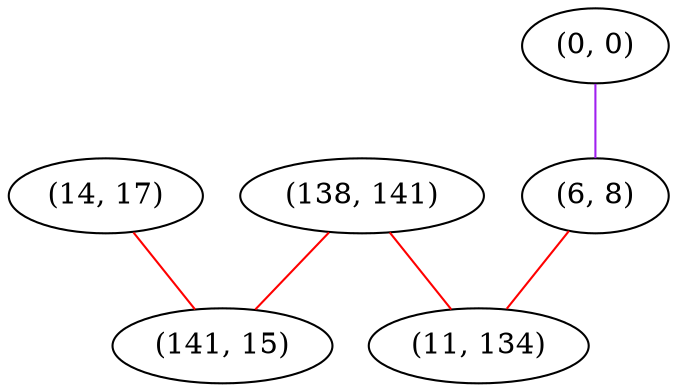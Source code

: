 graph "" {
"(14, 17)";
"(0, 0)";
"(6, 8)";
"(138, 141)";
"(141, 15)";
"(11, 134)";
"(14, 17)" -- "(141, 15)"  [color=red, key=0, weight=1];
"(0, 0)" -- "(6, 8)"  [color=purple, key=0, weight=4];
"(6, 8)" -- "(11, 134)"  [color=red, key=0, weight=1];
"(138, 141)" -- "(141, 15)"  [color=red, key=0, weight=1];
"(138, 141)" -- "(11, 134)"  [color=red, key=0, weight=1];
}
